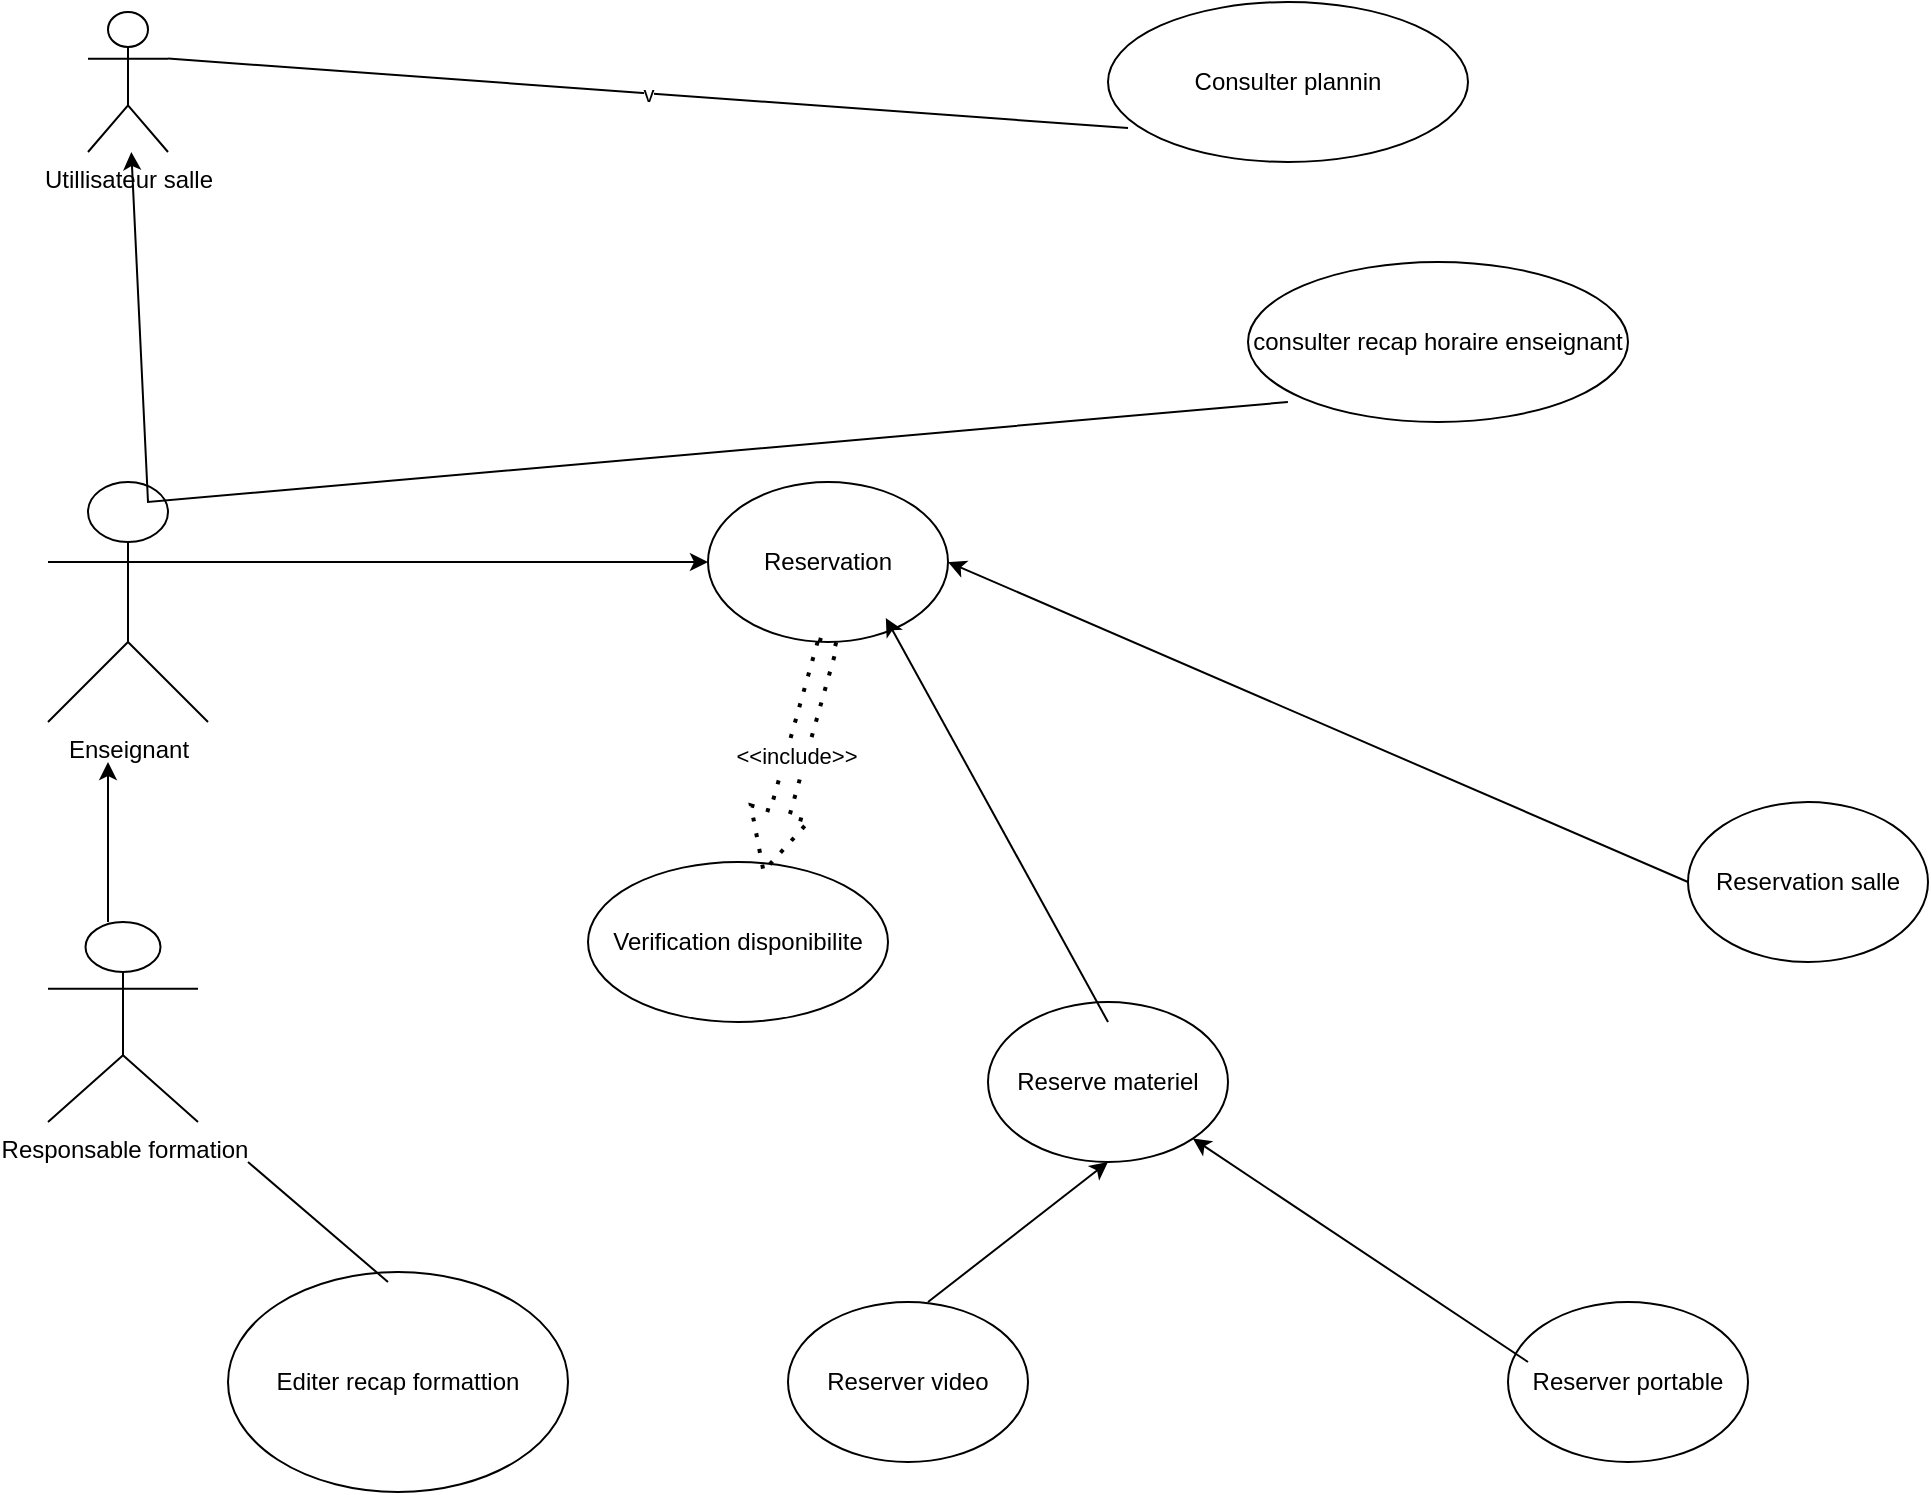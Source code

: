 <mxfile version="20.8.16" type="device" pages="3"><diagram name="Page-1" id="NPEgR51vbxhEzoKeWF1e"><mxGraphModel dx="2410" dy="992" grid="1" gridSize="10" guides="1" tooltips="1" connect="1" arrows="1" fold="1" page="1" pageScale="1" pageWidth="850" pageHeight="1100" math="0" shadow="0"><root><mxCell id="0"/><mxCell id="1" parent="0"/><mxCell id="01x-4iOm6qIlyQo3AI6k-1" value="consulter recap horaire enseignant" style="ellipse;whiteSpace=wrap;html=1;" parent="1" vertex="1"><mxGeometry x="360" y="130" width="190" height="80" as="geometry"/></mxCell><mxCell id="zAnc8hmANB14VaDQOR0v-2" style="edgeStyle=orthogonalEdgeStyle;rounded=0;orthogonalLoop=1;jettySize=auto;html=1;exitX=1;exitY=0.333;exitDx=0;exitDy=0;exitPerimeter=0;" edge="1" parent="1" source="01x-4iOm6qIlyQo3AI6k-2" target="BQnEG7m9IXwzSoYAkQAn-29"><mxGeometry relative="1" as="geometry"><Array as="points"><mxPoint x="-110" y="280"/><mxPoint x="100" y="280"/><mxPoint x="100" y="290"/></Array></mxGeometry></mxCell><mxCell id="01x-4iOm6qIlyQo3AI6k-3" value="Consulter plannin" style="ellipse;whiteSpace=wrap;html=1;" parent="1" vertex="1"><mxGeometry x="290" width="180" height="80" as="geometry"/></mxCell><mxCell id="BQnEG7m9IXwzSoYAkQAn-1" value="Reservation salle" style="ellipse;whiteSpace=wrap;html=1;" parent="1" vertex="1"><mxGeometry x="580" y="400" width="120" height="80" as="geometry"/></mxCell><mxCell id="BQnEG7m9IXwzSoYAkQAn-23" value="Utillisateur salle" style="shape=umlActor;verticalLabelPosition=bottom;verticalAlign=top;html=1;outlineConnect=0;strokeColor=default;fontFamily=Helvetica;fontSize=12;fontColor=default;fillColor=default;direction=east;" parent="1" vertex="1"><mxGeometry x="-220" y="5" width="40" height="70" as="geometry"/></mxCell><mxCell id="BQnEG7m9IXwzSoYAkQAn-26" value="Reserve materiel" style="ellipse;whiteSpace=wrap;html=1;strokeColor=default;fontFamily=Helvetica;fontSize=12;fontColor=default;fillColor=default;" parent="1" vertex="1"><mxGeometry x="230" y="500" width="120" height="80" as="geometry"/></mxCell><mxCell id="BQnEG7m9IXwzSoYAkQAn-27" value="Reserver video" style="ellipse;whiteSpace=wrap;html=1;strokeColor=default;fontFamily=Helvetica;fontSize=12;fontColor=default;fillColor=default;" parent="1" vertex="1"><mxGeometry x="130" y="650" width="120" height="80" as="geometry"/></mxCell><mxCell id="BQnEG7m9IXwzSoYAkQAn-28" value="Reserver portable" style="ellipse;whiteSpace=wrap;html=1;strokeColor=default;fontFamily=Helvetica;fontSize=12;fontColor=default;fillColor=default;" parent="1" vertex="1"><mxGeometry x="490" y="650" width="120" height="80" as="geometry"/></mxCell><mxCell id="BQnEG7m9IXwzSoYAkQAn-30" value="Verification disponibilite" style="ellipse;whiteSpace=wrap;html=1;strokeColor=default;fontFamily=Helvetica;fontSize=12;fontColor=default;fillColor=default;" parent="1" vertex="1"><mxGeometry x="30" y="430" width="150" height="80" as="geometry"/></mxCell><mxCell id="BQnEG7m9IXwzSoYAkQAn-31" value="Editer recap formattion" style="ellipse;whiteSpace=wrap;html=1;strokeColor=default;fontFamily=Helvetica;fontSize=12;fontColor=default;fillColor=default;" parent="1" vertex="1"><mxGeometry x="-150" y="635" width="170" height="110" as="geometry"/></mxCell><mxCell id="BQnEG7m9IXwzSoYAkQAn-36" value="Responsable formation" style="shape=umlActor;verticalLabelPosition=bottom;verticalAlign=top;html=1;outlineConnect=0;strokeColor=default;fontFamily=Helvetica;fontSize=12;fontColor=default;fillColor=default;direction=east;" parent="1" vertex="1"><mxGeometry x="-240" y="460" width="75" height="100" as="geometry"/></mxCell><mxCell id="BQnEG7m9IXwzSoYAkQAn-29" value="Reservation" style="ellipse;whiteSpace=wrap;html=1;strokeColor=default;fontFamily=Helvetica;fontSize=12;fontColor=default;fillColor=default;" parent="1" vertex="1"><mxGeometry x="90" y="240" width="120" height="80" as="geometry"/></mxCell><mxCell id="zAnc8hmANB14VaDQOR0v-22" value="" style="endArrow=classic;html=1;rounded=0;exitX=0;exitY=0.5;exitDx=0;exitDy=0;entryX=1;entryY=0.5;entryDx=0;entryDy=0;" edge="1" parent="1" source="BQnEG7m9IXwzSoYAkQAn-1" target="BQnEG7m9IXwzSoYAkQAn-29"><mxGeometry width="50" height="50" relative="1" as="geometry"><mxPoint x="480" y="420" as="sourcePoint"/><mxPoint x="330" y="310" as="targetPoint"/><Array as="points"/></mxGeometry></mxCell><mxCell id="zAnc8hmANB14VaDQOR0v-27" value="" style="endArrow=classic;html=1;rounded=0;entryX=0.741;entryY=0.85;entryDx=0;entryDy=0;entryPerimeter=0;" edge="1" parent="1" target="BQnEG7m9IXwzSoYAkQAn-29"><mxGeometry width="50" height="50" relative="1" as="geometry"><mxPoint x="290" y="510" as="sourcePoint"/><mxPoint x="370" y="400" as="targetPoint"/><Array as="points"/></mxGeometry></mxCell><mxCell id="01x-4iOm6qIlyQo3AI6k-2" value="Enseignant" style="shape=umlActor;verticalLabelPosition=bottom;verticalAlign=top;html=1;outlineConnect=0;" parent="1" vertex="1"><mxGeometry x="-240" y="240" width="80" height="120" as="geometry"/></mxCell><mxCell id="zAnc8hmANB14VaDQOR0v-39" value="&amp;lt;&amp;lt;include&amp;gt;&amp;gt;" style="endArrow=none;dashed=1;html=1;dashPattern=1 3;strokeWidth=2;rounded=0;shape=arrow;entryX=0.585;entryY=0.058;entryDx=0;entryDy=0;entryPerimeter=0;exitX=0.5;exitY=1;exitDx=0;exitDy=0;" edge="1" parent="1" source="BQnEG7m9IXwzSoYAkQAn-29" target="BQnEG7m9IXwzSoYAkQAn-30"><mxGeometry width="50" height="50" relative="1" as="geometry"><mxPoint x="320" y="340" as="sourcePoint"/><mxPoint x="370" y="290" as="targetPoint"/></mxGeometry></mxCell><mxCell id="zAnc8hmANB14VaDQOR0v-40" value="v" style="endArrow=none;html=1;rounded=0;exitX=1;exitY=0.333;exitDx=0;exitDy=0;exitPerimeter=0;" edge="1" parent="1" source="BQnEG7m9IXwzSoYAkQAn-23"><mxGeometry width="50" height="50" relative="1" as="geometry"><mxPoint x="-90" y="45.0" as="sourcePoint"/><mxPoint x="300" y="63" as="targetPoint"/><Array as="points"><mxPoint x="300" y="63"/></Array></mxGeometry></mxCell><mxCell id="zAnc8hmANB14VaDQOR0v-44" value="" style="endArrow=classic;html=1;rounded=0;exitX=0.105;exitY=0.875;exitDx=0;exitDy=0;exitPerimeter=0;" edge="1" parent="1" source="01x-4iOm6qIlyQo3AI6k-1" target="BQnEG7m9IXwzSoYAkQAn-23"><mxGeometry width="50" height="50" relative="1" as="geometry"><mxPoint x="-100" y="540" as="sourcePoint"/><mxPoint x="-130" y="100" as="targetPoint"/><Array as="points"><mxPoint x="-190" y="250"/></Array></mxGeometry></mxCell><mxCell id="zAnc8hmANB14VaDQOR0v-45" value="" style="endArrow=classic;html=1;rounded=0;entryX=0.5;entryY=1;entryDx=0;entryDy=0;" edge="1" parent="1" target="BQnEG7m9IXwzSoYAkQAn-26"><mxGeometry width="50" height="50" relative="1" as="geometry"><mxPoint x="200" y="650" as="sourcePoint"/><mxPoint x="350" y="430" as="targetPoint"/><Array as="points"/></mxGeometry></mxCell><mxCell id="zAnc8hmANB14VaDQOR0v-46" value="" style="endArrow=classic;html=1;rounded=0;entryX=1;entryY=1;entryDx=0;entryDy=0;" edge="1" parent="1" target="BQnEG7m9IXwzSoYAkQAn-26"><mxGeometry width="50" height="50" relative="1" as="geometry"><mxPoint x="500" y="680" as="sourcePoint"/><mxPoint x="550" y="630" as="targetPoint"/></mxGeometry></mxCell><mxCell id="zAnc8hmANB14VaDQOR0v-53" value="" style="endArrow=classic;html=1;rounded=0;" edge="1" parent="1"><mxGeometry width="50" height="50" relative="1" as="geometry"><mxPoint x="-210" y="460" as="sourcePoint"/><mxPoint x="-210" y="380" as="targetPoint"/><Array as="points"><mxPoint x="-210" y="460"/></Array></mxGeometry></mxCell><mxCell id="zAnc8hmANB14VaDQOR0v-54" value="" style="endArrow=none;html=1;rounded=0;" edge="1" parent="1"><mxGeometry width="50" height="50" relative="1" as="geometry"><mxPoint x="-70" y="640" as="sourcePoint"/><mxPoint x="-140" y="580" as="targetPoint"/><Array as="points"><mxPoint x="-70" y="640"/></Array></mxGeometry></mxCell></root></mxGraphModel></diagram><diagram id="ixDBfQltx2B-Toy5FJ1U" name="Page-2"><mxGraphModel dx="1444" dy="929" grid="1" gridSize="10" guides="1" tooltips="1" connect="1" arrows="1" fold="1" page="1" pageScale="1" pageWidth="850" pageHeight="1100" math="0" shadow="0"><root><mxCell id="0"/><mxCell id="1" parent="0"/></root></mxGraphModel></diagram><diagram id="0hAVVoLWaojSDxXmnU2u" name="Page-3"><mxGraphModel dx="794" dy="511" grid="1" gridSize="10" guides="1" tooltips="1" connect="1" arrows="1" fold="1" page="1" pageScale="1" pageWidth="850" pageHeight="1100" math="0" shadow="0"><root><mxCell id="0"/><mxCell id="1" parent="0"/></root></mxGraphModel></diagram></mxfile>